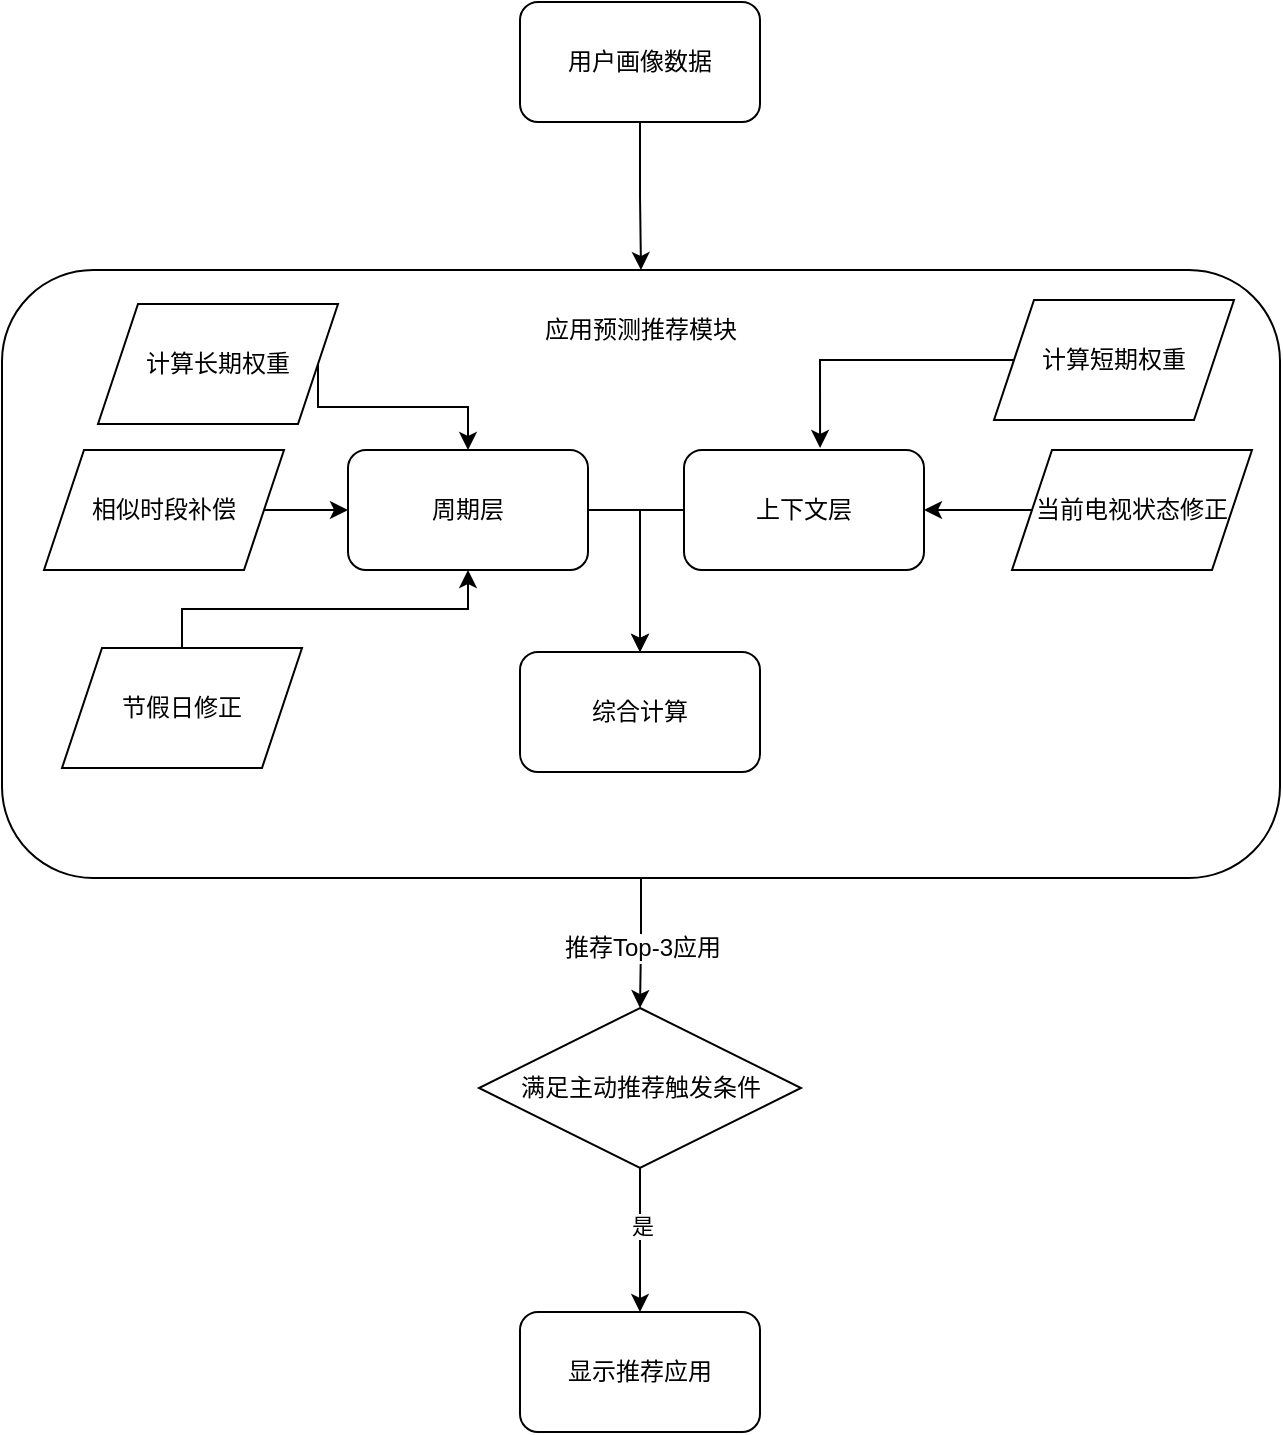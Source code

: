 <mxfile version="28.2.7">
  <diagram name="第 1 页" id="jz4rnGy-1L0_zgC-4YRw">
    <mxGraphModel dx="1426" dy="743" grid="0" gridSize="10" guides="1" tooltips="1" connect="1" arrows="1" fold="1" page="1" pageScale="1" pageWidth="827" pageHeight="1169" math="0" shadow="0">
      <root>
        <mxCell id="0" />
        <mxCell id="1" parent="0" />
        <mxCell id="Ezij4zsDTLMvI3d3QoPp-4" style="edgeStyle=orthogonalEdgeStyle;rounded=0;orthogonalLoop=1;jettySize=auto;html=1;exitX=0.5;exitY=1;exitDx=0;exitDy=0;entryX=0.5;entryY=0;entryDx=0;entryDy=0;" parent="1" source="Ezij4zsDTLMvI3d3QoPp-1" target="Ezij4zsDTLMvI3d3QoPp-2" edge="1">
          <mxGeometry relative="1" as="geometry" />
        </mxCell>
        <mxCell id="Ezij4zsDTLMvI3d3QoPp-1" value="用户画像数据" style="rounded=1;whiteSpace=wrap;html=1;" parent="1" vertex="1">
          <mxGeometry x="323" y="130" width="120" height="60" as="geometry" />
        </mxCell>
        <mxCell id="Ezij4zsDTLMvI3d3QoPp-11" style="edgeStyle=orthogonalEdgeStyle;rounded=0;orthogonalLoop=1;jettySize=auto;html=1;exitX=0.5;exitY=1;exitDx=0;exitDy=0;" parent="1" source="Ezij4zsDTLMvI3d3QoPp-2" target="Ezij4zsDTLMvI3d3QoPp-10" edge="1">
          <mxGeometry relative="1" as="geometry" />
        </mxCell>
        <mxCell id="Ezij4zsDTLMvI3d3QoPp-27" value="&lt;font style=&quot;font-size: 12px;&quot;&gt;&lt;font style=&quot;background-color: light-dark(#ffffff, var(--ge-dark-color, #121212)); color: light-dark(rgb(0, 0, 0), rgb(255, 255, 255));&quot;&gt;推荐&lt;/font&gt;&lt;font style=&quot;background-color: light-dark(#ffffff, var(--ge-dark-color, #121212)); color: light-dark(rgb(0, 0, 0), rgb(255, 255, 255));&quot;&gt;Top-3应用&lt;/font&gt;&lt;/font&gt;" style="edgeLabel;html=1;align=center;verticalAlign=middle;resizable=0;points=[];" parent="Ezij4zsDTLMvI3d3QoPp-11" vertex="1" connectable="0">
          <mxGeometry x="0.053" y="1" relative="1" as="geometry">
            <mxPoint y="1" as="offset" />
          </mxGeometry>
        </mxCell>
        <mxCell id="Ezij4zsDTLMvI3d3QoPp-2" value="" style="rounded=1;whiteSpace=wrap;html=1;" parent="1" vertex="1">
          <mxGeometry x="64" y="264" width="639" height="304" as="geometry" />
        </mxCell>
        <mxCell id="Ezij4zsDTLMvI3d3QoPp-3" value="应用预测推荐模块" style="text;html=1;whiteSpace=wrap;strokeColor=none;fillColor=none;align=center;verticalAlign=middle;rounded=0;" parent="1" vertex="1">
          <mxGeometry x="323" y="279" width="121" height="30" as="geometry" />
        </mxCell>
        <mxCell id="Ezij4zsDTLMvI3d3QoPp-26" style="edgeStyle=orthogonalEdgeStyle;rounded=0;orthogonalLoop=1;jettySize=auto;html=1;exitX=1;exitY=0.5;exitDx=0;exitDy=0;" parent="1" source="Ezij4zsDTLMvI3d3QoPp-5" target="Ezij4zsDTLMvI3d3QoPp-24" edge="1">
          <mxGeometry relative="1" as="geometry" />
        </mxCell>
        <mxCell id="Ezij4zsDTLMvI3d3QoPp-5" value="周期层" style="rounded=1;whiteSpace=wrap;html=1;" parent="1" vertex="1">
          <mxGeometry x="237" y="354" width="120" height="60" as="geometry" />
        </mxCell>
        <mxCell id="Ezij4zsDTLMvI3d3QoPp-25" style="edgeStyle=orthogonalEdgeStyle;rounded=0;orthogonalLoop=1;jettySize=auto;html=1;exitX=0;exitY=0.5;exitDx=0;exitDy=0;entryX=0.5;entryY=0;entryDx=0;entryDy=0;" parent="1" source="Ezij4zsDTLMvI3d3QoPp-6" target="Ezij4zsDTLMvI3d3QoPp-24" edge="1">
          <mxGeometry relative="1" as="geometry" />
        </mxCell>
        <mxCell id="Ezij4zsDTLMvI3d3QoPp-6" value="上下文层" style="rounded=1;whiteSpace=wrap;html=1;" parent="1" vertex="1">
          <mxGeometry x="405" y="354" width="120" height="60" as="geometry" />
        </mxCell>
        <mxCell id="Ezij4zsDTLMvI3d3QoPp-31" style="edgeStyle=orthogonalEdgeStyle;rounded=0;orthogonalLoop=1;jettySize=auto;html=1;exitX=0.5;exitY=1;exitDx=0;exitDy=0;" parent="1" source="Ezij4zsDTLMvI3d3QoPp-10" target="Ezij4zsDTLMvI3d3QoPp-14" edge="1">
          <mxGeometry relative="1" as="geometry" />
        </mxCell>
        <mxCell id="Ezij4zsDTLMvI3d3QoPp-32" value="是" style="edgeLabel;html=1;align=center;verticalAlign=middle;resizable=0;points=[];" parent="Ezij4zsDTLMvI3d3QoPp-31" vertex="1" connectable="0">
          <mxGeometry x="-0.306" y="1" relative="1" as="geometry">
            <mxPoint y="4" as="offset" />
          </mxGeometry>
        </mxCell>
        <mxCell id="Ezij4zsDTLMvI3d3QoPp-10" value="&lt;p class=&quot;MsoNormal&quot;&gt;&lt;font style=&quot;font-size: 12px;&quot;&gt;满足主动推荐触发条件&lt;/font&gt;&lt;/p&gt;" style="rhombus;whiteSpace=wrap;html=1;" parent="1" vertex="1">
          <mxGeometry x="302.5" y="633" width="161" height="80" as="geometry" />
        </mxCell>
        <mxCell id="Ezij4zsDTLMvI3d3QoPp-14" value="显示推荐应用" style="rounded=1;whiteSpace=wrap;html=1;" parent="1" vertex="1">
          <mxGeometry x="323" y="785" width="120" height="60" as="geometry" />
        </mxCell>
        <mxCell id="Ezij4zsDTLMvI3d3QoPp-19" style="rounded=0;orthogonalLoop=1;jettySize=auto;html=1;exitX=1;exitY=0.5;exitDx=0;exitDy=0;edgeStyle=elbowEdgeStyle;elbow=vertical;" parent="1" source="Ezij4zsDTLMvI3d3QoPp-15" target="Ezij4zsDTLMvI3d3QoPp-5" edge="1">
          <mxGeometry relative="1" as="geometry" />
        </mxCell>
        <mxCell id="Ezij4zsDTLMvI3d3QoPp-15" value="计算长期权重" style="shape=parallelogram;perimeter=parallelogramPerimeter;whiteSpace=wrap;html=1;fixedSize=1;" parent="1" vertex="1">
          <mxGeometry x="112" y="281" width="120" height="60" as="geometry" />
        </mxCell>
        <mxCell id="Ezij4zsDTLMvI3d3QoPp-20" style="rounded=0;orthogonalLoop=1;jettySize=auto;html=1;exitX=1;exitY=0.5;exitDx=0;exitDy=0;entryX=0;entryY=0.5;entryDx=0;entryDy=0;edgeStyle=orthogonalEdgeStyle;elbow=vertical;" parent="1" source="Ezij4zsDTLMvI3d3QoPp-16" target="Ezij4zsDTLMvI3d3QoPp-5" edge="1">
          <mxGeometry relative="1" as="geometry" />
        </mxCell>
        <mxCell id="Ezij4zsDTLMvI3d3QoPp-16" value="相似时段补偿" style="shape=parallelogram;perimeter=parallelogramPerimeter;whiteSpace=wrap;html=1;fixedSize=1;" parent="1" vertex="1">
          <mxGeometry x="85" y="354" width="120" height="60" as="geometry" />
        </mxCell>
        <mxCell id="Ezij4zsDTLMvI3d3QoPp-21" style="rounded=0;orthogonalLoop=1;jettySize=auto;html=1;exitX=0.5;exitY=0;exitDx=0;exitDy=0;entryX=0.5;entryY=1;entryDx=0;entryDy=0;edgeStyle=elbowEdgeStyle;elbow=vertical;" parent="1" source="Ezij4zsDTLMvI3d3QoPp-17" target="Ezij4zsDTLMvI3d3QoPp-5" edge="1">
          <mxGeometry relative="1" as="geometry" />
        </mxCell>
        <mxCell id="Ezij4zsDTLMvI3d3QoPp-17" value="节假日修正" style="shape=parallelogram;perimeter=parallelogramPerimeter;whiteSpace=wrap;html=1;fixedSize=1;" parent="1" vertex="1">
          <mxGeometry x="94" y="453" width="120" height="60" as="geometry" />
        </mxCell>
        <mxCell id="Ezij4zsDTLMvI3d3QoPp-23" style="edgeStyle=orthogonalEdgeStyle;rounded=0;orthogonalLoop=1;jettySize=auto;html=1;exitX=0;exitY=0.5;exitDx=0;exitDy=0;" parent="1" source="Ezij4zsDTLMvI3d3QoPp-22" target="Ezij4zsDTLMvI3d3QoPp-6" edge="1">
          <mxGeometry relative="1" as="geometry" />
        </mxCell>
        <mxCell id="Ezij4zsDTLMvI3d3QoPp-22" value="当前电视状态修正" style="shape=parallelogram;perimeter=parallelogramPerimeter;whiteSpace=wrap;html=1;fixedSize=1;" parent="1" vertex="1">
          <mxGeometry x="569" y="354" width="120" height="60" as="geometry" />
        </mxCell>
        <mxCell id="Ezij4zsDTLMvI3d3QoPp-24" value="综合计算" style="rounded=1;whiteSpace=wrap;html=1;" parent="1" vertex="1">
          <mxGeometry x="323" y="455" width="120" height="60" as="geometry" />
        </mxCell>
        <mxCell id="Ezij4zsDTLMvI3d3QoPp-33" value="计算短期权重" style="shape=parallelogram;perimeter=parallelogramPerimeter;whiteSpace=wrap;html=1;fixedSize=1;" parent="1" vertex="1">
          <mxGeometry x="560" y="279" width="120" height="60" as="geometry" />
        </mxCell>
        <mxCell id="2LS7_-NPKDiV5xyHxnpK-2" style="edgeStyle=orthogonalEdgeStyle;rounded=0;orthogonalLoop=1;jettySize=auto;html=1;exitX=0;exitY=0.5;exitDx=0;exitDy=0;entryX=0.567;entryY=-0.017;entryDx=0;entryDy=0;entryPerimeter=0;" edge="1" parent="1" source="Ezij4zsDTLMvI3d3QoPp-33" target="Ezij4zsDTLMvI3d3QoPp-6">
          <mxGeometry relative="1" as="geometry" />
        </mxCell>
      </root>
    </mxGraphModel>
  </diagram>
</mxfile>
